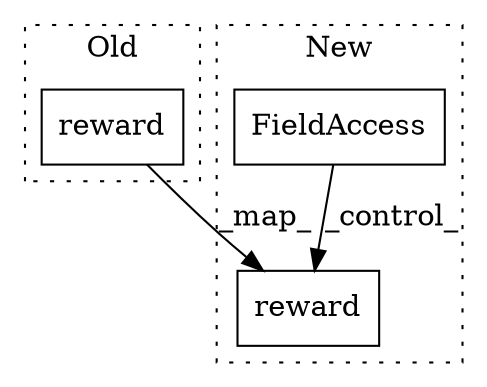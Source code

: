 digraph G {
subgraph cluster0 {
1 [label="reward" a="32" s="2951,2981" l="7,1" shape="box"];
label = "Old";
style="dotted";
}
subgraph cluster1 {
2 [label="reward" a="32" s="2853,2883" l="7,1" shape="box"];
3 [label="FieldAccess" a="22" s="2814" l="11" shape="box"];
label = "New";
style="dotted";
}
1 -> 2 [label="_map_"];
3 -> 2 [label="_control_"];
}
